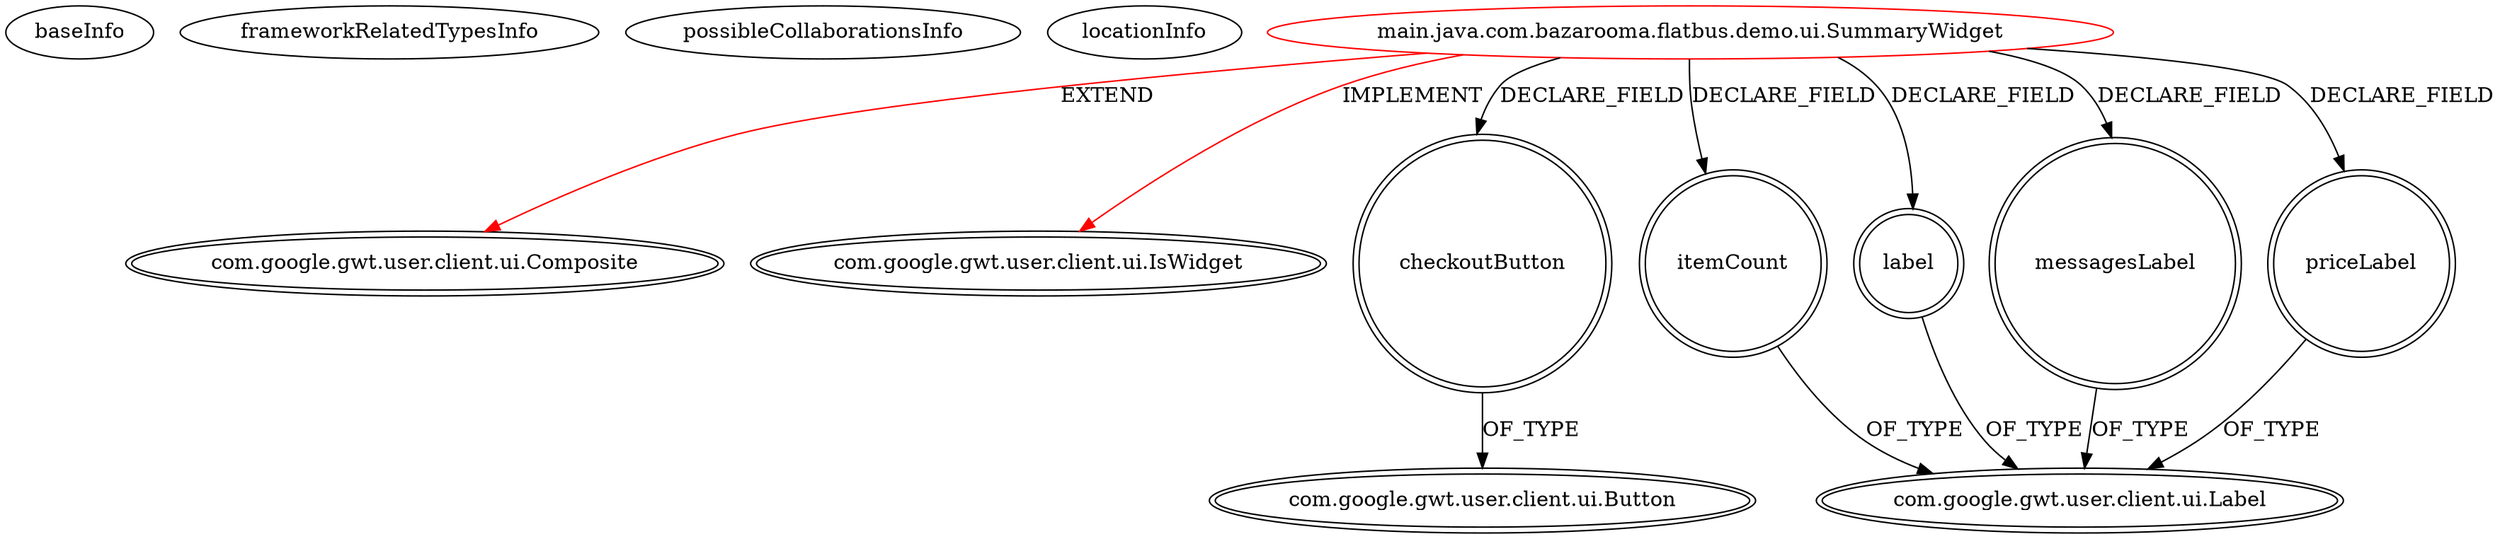 digraph {
baseInfo[graphId=1349,category="extension_graph",isAnonymous=false,possibleRelation=false]
frameworkRelatedTypesInfo[0="com.google.gwt.user.client.ui.Composite",1="com.google.gwt.user.client.ui.IsWidget"]
possibleCollaborationsInfo[]
locationInfo[projectName="ggeorgovassilis-flatbus",filePath="/ggeorgovassilis-flatbus/flatbus-master/flatbus-test/src/main/java/com/bazarooma/flatbus/demo/ui/SummaryWidget.java",contextSignature="SummaryWidget",graphId="1349"]
0[label="main.java.com.bazarooma.flatbus.demo.ui.SummaryWidget",vertexType="ROOT_CLIENT_CLASS_DECLARATION",isFrameworkType=false,color=red]
1[label="com.google.gwt.user.client.ui.Composite",vertexType="FRAMEWORK_CLASS_TYPE",isFrameworkType=true,peripheries=2]
2[label="com.google.gwt.user.client.ui.IsWidget",vertexType="FRAMEWORK_INTERFACE_TYPE",isFrameworkType=true,peripheries=2]
3[label="checkoutButton",vertexType="FIELD_DECLARATION",isFrameworkType=true,peripheries=2,shape=circle]
4[label="com.google.gwt.user.client.ui.Button",vertexType="FRAMEWORK_CLASS_TYPE",isFrameworkType=true,peripheries=2]
5[label="itemCount",vertexType="FIELD_DECLARATION",isFrameworkType=true,peripheries=2,shape=circle]
6[label="com.google.gwt.user.client.ui.Label",vertexType="FRAMEWORK_CLASS_TYPE",isFrameworkType=true,peripheries=2]
7[label="label",vertexType="FIELD_DECLARATION",isFrameworkType=true,peripheries=2,shape=circle]
9[label="messagesLabel",vertexType="FIELD_DECLARATION",isFrameworkType=true,peripheries=2,shape=circle]
11[label="priceLabel",vertexType="FIELD_DECLARATION",isFrameworkType=true,peripheries=2,shape=circle]
0->1[label="EXTEND",color=red]
0->2[label="IMPLEMENT",color=red]
0->3[label="DECLARE_FIELD"]
3->4[label="OF_TYPE"]
0->5[label="DECLARE_FIELD"]
5->6[label="OF_TYPE"]
0->7[label="DECLARE_FIELD"]
7->6[label="OF_TYPE"]
0->9[label="DECLARE_FIELD"]
9->6[label="OF_TYPE"]
0->11[label="DECLARE_FIELD"]
11->6[label="OF_TYPE"]
}
